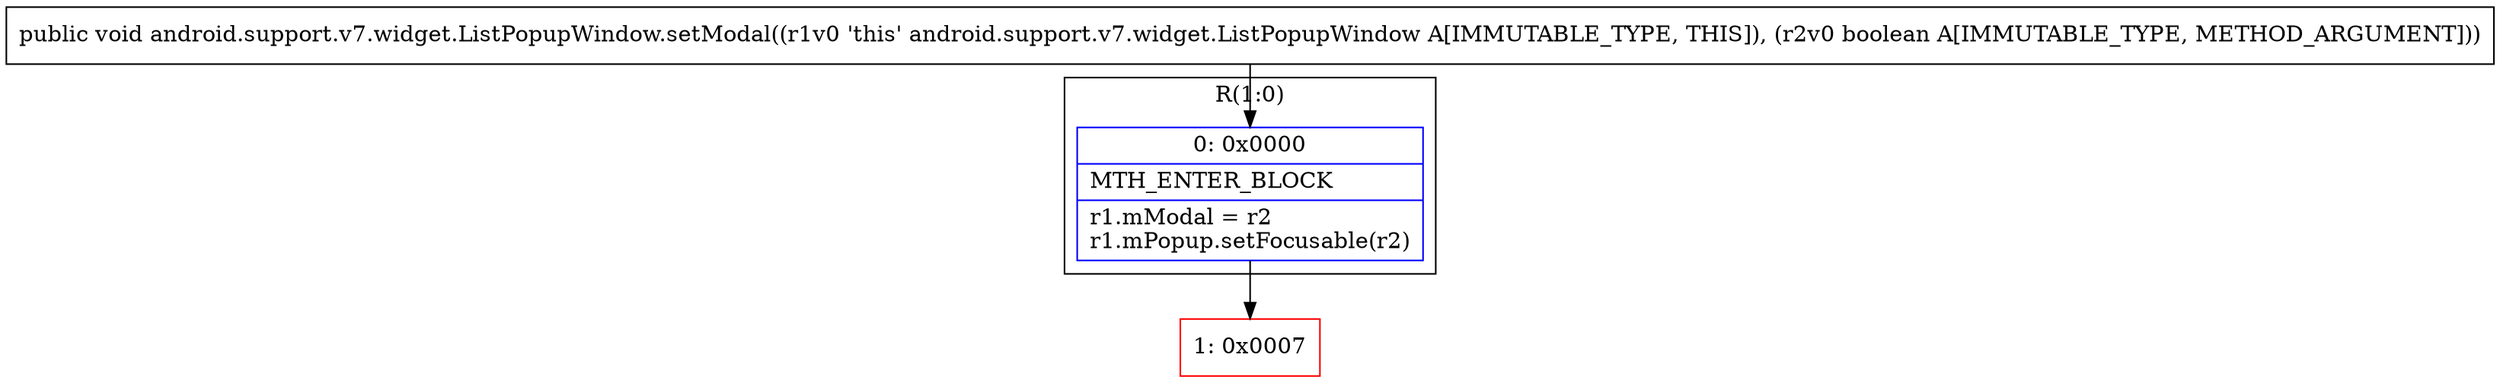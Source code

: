 digraph "CFG forandroid.support.v7.widget.ListPopupWindow.setModal(Z)V" {
subgraph cluster_Region_512786348 {
label = "R(1:0)";
node [shape=record,color=blue];
Node_0 [shape=record,label="{0\:\ 0x0000|MTH_ENTER_BLOCK\l|r1.mModal = r2\lr1.mPopup.setFocusable(r2)\l}"];
}
Node_1 [shape=record,color=red,label="{1\:\ 0x0007}"];
MethodNode[shape=record,label="{public void android.support.v7.widget.ListPopupWindow.setModal((r1v0 'this' android.support.v7.widget.ListPopupWindow A[IMMUTABLE_TYPE, THIS]), (r2v0 boolean A[IMMUTABLE_TYPE, METHOD_ARGUMENT])) }"];
MethodNode -> Node_0;
Node_0 -> Node_1;
}

